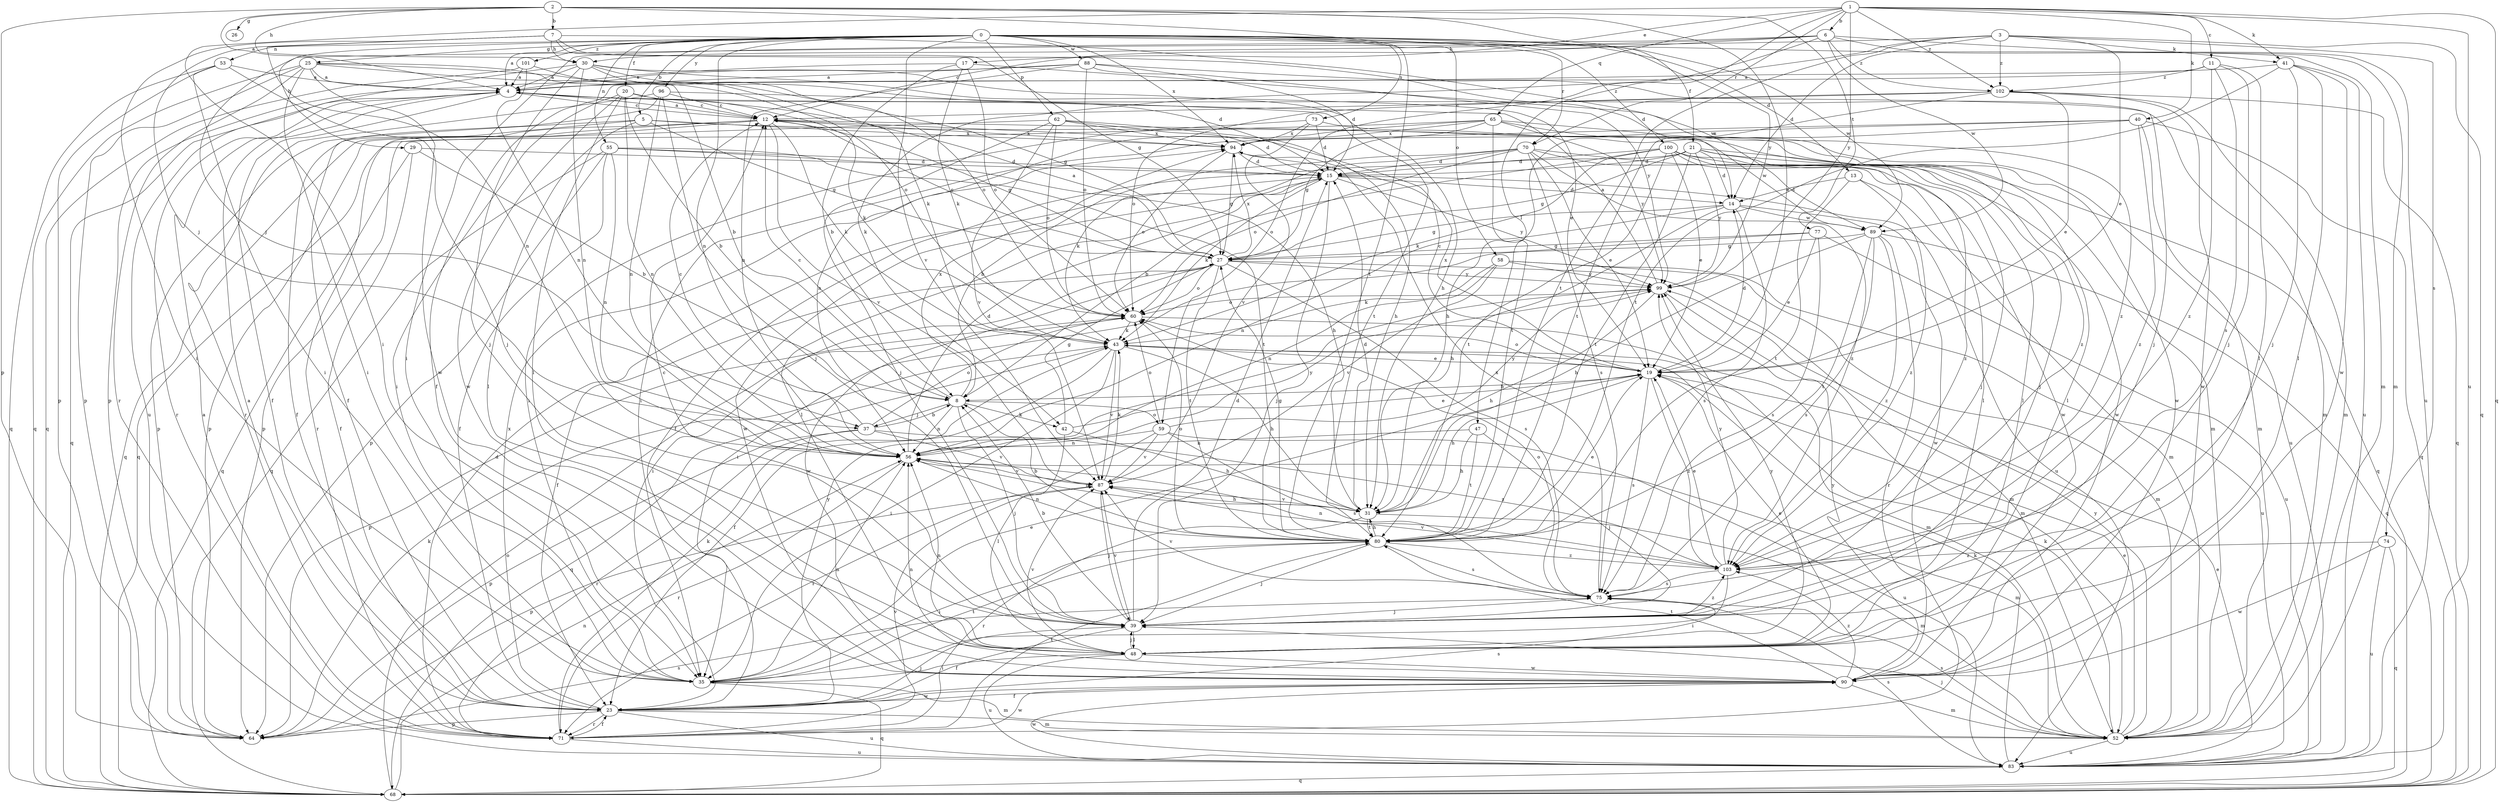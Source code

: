 strict digraph  {
0;
1;
2;
3;
4;
5;
6;
7;
8;
11;
12;
13;
14;
15;
17;
19;
20;
21;
23;
25;
26;
27;
29;
30;
31;
35;
37;
39;
40;
41;
42;
43;
47;
48;
52;
53;
55;
56;
58;
59;
60;
62;
64;
65;
68;
70;
71;
73;
74;
75;
77;
80;
83;
87;
88;
89;
90;
94;
96;
99;
100;
101;
102;
103;
0 -> 4  [label=a];
0 -> 5  [label=b];
0 -> 13  [label=d];
0 -> 20  [label=f];
0 -> 21  [label=f];
0 -> 25  [label=g];
0 -> 29  [label=h];
0 -> 52  [label=m];
0 -> 53  [label=n];
0 -> 55  [label=n];
0 -> 56  [label=n];
0 -> 58  [label=o];
0 -> 62  [label=p];
0 -> 70  [label=r];
0 -> 73  [label=s];
0 -> 87  [label=v];
0 -> 88  [label=w];
0 -> 89  [label=w];
0 -> 94  [label=x];
0 -> 96  [label=y];
0 -> 100  [label=z];
0 -> 101  [label=z];
1 -> 6  [label=b];
1 -> 11  [label=c];
1 -> 17  [label=e];
1 -> 35  [label=i];
1 -> 40  [label=k];
1 -> 41  [label=k];
1 -> 47  [label=l];
1 -> 65  [label=q];
1 -> 68  [label=q];
1 -> 70  [label=r];
1 -> 83  [label=u];
1 -> 99  [label=y];
1 -> 102  [label=z];
2 -> 4  [label=a];
2 -> 7  [label=b];
2 -> 19  [label=e];
2 -> 26  [label=g];
2 -> 30  [label=h];
2 -> 64  [label=p];
2 -> 77  [label=t];
2 -> 80  [label=t];
2 -> 99  [label=y];
3 -> 14  [label=d];
3 -> 19  [label=e];
3 -> 37  [label=j];
3 -> 41  [label=k];
3 -> 42  [label=k];
3 -> 68  [label=q];
3 -> 74  [label=s];
3 -> 80  [label=t];
3 -> 102  [label=z];
4 -> 12  [label=c];
4 -> 23  [label=f];
4 -> 52  [label=m];
4 -> 68  [label=q];
4 -> 71  [label=r];
5 -> 23  [label=f];
5 -> 27  [label=g];
5 -> 48  [label=l];
5 -> 52  [label=m];
5 -> 64  [label=p];
5 -> 94  [label=x];
6 -> 12  [label=c];
6 -> 30  [label=h];
6 -> 35  [label=i];
6 -> 52  [label=m];
6 -> 59  [label=o];
6 -> 83  [label=u];
6 -> 89  [label=w];
6 -> 102  [label=z];
7 -> 14  [label=d];
7 -> 27  [label=g];
7 -> 30  [label=h];
7 -> 35  [label=i];
7 -> 37  [label=j];
7 -> 56  [label=n];
7 -> 89  [label=w];
8 -> 12  [label=c];
8 -> 37  [label=j];
8 -> 39  [label=j];
8 -> 42  [label=k];
8 -> 56  [label=n];
8 -> 59  [label=o];
8 -> 94  [label=x];
11 -> 23  [label=f];
11 -> 39  [label=j];
11 -> 48  [label=l];
11 -> 75  [label=s];
11 -> 102  [label=z];
11 -> 103  [label=z];
12 -> 4  [label=a];
12 -> 27  [label=g];
12 -> 43  [label=k];
12 -> 64  [label=p];
12 -> 68  [label=q];
12 -> 71  [label=r];
12 -> 87  [label=v];
12 -> 89  [label=w];
12 -> 94  [label=x];
13 -> 14  [label=d];
13 -> 52  [label=m];
13 -> 80  [label=t];
13 -> 103  [label=z];
14 -> 27  [label=g];
14 -> 31  [label=h];
14 -> 56  [label=n];
14 -> 75  [label=s];
14 -> 89  [label=w];
14 -> 90  [label=w];
15 -> 14  [label=d];
15 -> 39  [label=j];
15 -> 43  [label=k];
15 -> 48  [label=l];
15 -> 83  [label=u];
15 -> 90  [label=w];
15 -> 99  [label=y];
17 -> 4  [label=a];
17 -> 8  [label=b];
17 -> 43  [label=k];
17 -> 60  [label=o];
17 -> 103  [label=z];
19 -> 8  [label=b];
19 -> 12  [label=c];
19 -> 14  [label=d];
19 -> 31  [label=h];
19 -> 60  [label=o];
19 -> 75  [label=s];
19 -> 94  [label=x];
19 -> 103  [label=z];
20 -> 8  [label=b];
20 -> 12  [label=c];
20 -> 35  [label=i];
20 -> 43  [label=k];
20 -> 48  [label=l];
20 -> 56  [label=n];
20 -> 90  [label=w];
21 -> 14  [label=d];
21 -> 15  [label=d];
21 -> 23  [label=f];
21 -> 27  [label=g];
21 -> 39  [label=j];
21 -> 48  [label=l];
21 -> 68  [label=q];
21 -> 80  [label=t];
21 -> 99  [label=y];
23 -> 4  [label=a];
23 -> 39  [label=j];
23 -> 52  [label=m];
23 -> 64  [label=p];
23 -> 71  [label=r];
23 -> 75  [label=s];
23 -> 83  [label=u];
23 -> 90  [label=w];
23 -> 94  [label=x];
23 -> 99  [label=y];
25 -> 4  [label=a];
25 -> 8  [label=b];
25 -> 27  [label=g];
25 -> 35  [label=i];
25 -> 60  [label=o];
25 -> 64  [label=p];
25 -> 68  [label=q];
25 -> 71  [label=r];
25 -> 90  [label=w];
27 -> 4  [label=a];
27 -> 12  [label=c];
27 -> 23  [label=f];
27 -> 35  [label=i];
27 -> 52  [label=m];
27 -> 60  [label=o];
27 -> 75  [label=s];
27 -> 80  [label=t];
27 -> 90  [label=w];
27 -> 94  [label=x];
27 -> 99  [label=y];
29 -> 8  [label=b];
29 -> 15  [label=d];
29 -> 23  [label=f];
29 -> 68  [label=q];
30 -> 4  [label=a];
30 -> 15  [label=d];
30 -> 19  [label=e];
30 -> 31  [label=h];
30 -> 39  [label=j];
30 -> 56  [label=n];
30 -> 60  [label=o];
30 -> 83  [label=u];
31 -> 15  [label=d];
31 -> 52  [label=m];
31 -> 56  [label=n];
31 -> 71  [label=r];
31 -> 80  [label=t];
31 -> 87  [label=v];
35 -> 19  [label=e];
35 -> 52  [label=m];
35 -> 56  [label=n];
35 -> 68  [label=q];
35 -> 80  [label=t];
37 -> 8  [label=b];
37 -> 12  [label=c];
37 -> 60  [label=o];
37 -> 64  [label=p];
37 -> 71  [label=r];
37 -> 87  [label=v];
37 -> 103  [label=z];
39 -> 8  [label=b];
39 -> 12  [label=c];
39 -> 15  [label=d];
39 -> 23  [label=f];
39 -> 48  [label=l];
39 -> 87  [label=v];
39 -> 103  [label=z];
40 -> 31  [label=h];
40 -> 35  [label=i];
40 -> 52  [label=m];
40 -> 68  [label=q];
40 -> 94  [label=x];
40 -> 103  [label=z];
41 -> 4  [label=a];
41 -> 39  [label=j];
41 -> 48  [label=l];
41 -> 80  [label=t];
41 -> 83  [label=u];
41 -> 90  [label=w];
42 -> 19  [label=e];
42 -> 27  [label=g];
42 -> 31  [label=h];
42 -> 48  [label=l];
43 -> 19  [label=e];
43 -> 23  [label=f];
43 -> 31  [label=h];
43 -> 35  [label=i];
43 -> 68  [label=q];
43 -> 87  [label=v];
47 -> 31  [label=h];
47 -> 39  [label=j];
47 -> 56  [label=n];
47 -> 80  [label=t];
48 -> 19  [label=e];
48 -> 35  [label=i];
48 -> 39  [label=j];
48 -> 56  [label=n];
48 -> 83  [label=u];
48 -> 87  [label=v];
48 -> 90  [label=w];
48 -> 99  [label=y];
52 -> 19  [label=e];
52 -> 39  [label=j];
52 -> 43  [label=k];
52 -> 75  [label=s];
52 -> 83  [label=u];
52 -> 99  [label=y];
53 -> 4  [label=a];
53 -> 35  [label=i];
53 -> 39  [label=j];
53 -> 64  [label=p];
53 -> 68  [label=q];
55 -> 15  [label=d];
55 -> 23  [label=f];
55 -> 31  [label=h];
55 -> 56  [label=n];
55 -> 64  [label=p];
55 -> 68  [label=q];
55 -> 80  [label=t];
56 -> 15  [label=d];
56 -> 52  [label=m];
56 -> 71  [label=r];
56 -> 87  [label=v];
56 -> 99  [label=y];
58 -> 43  [label=k];
58 -> 52  [label=m];
58 -> 56  [label=n];
58 -> 83  [label=u];
58 -> 87  [label=v];
58 -> 99  [label=y];
59 -> 56  [label=n];
59 -> 60  [label=o];
59 -> 71  [label=r];
59 -> 75  [label=s];
59 -> 83  [label=u];
59 -> 87  [label=v];
59 -> 99  [label=y];
60 -> 43  [label=k];
60 -> 52  [label=m];
60 -> 64  [label=p];
62 -> 15  [label=d];
62 -> 31  [label=h];
62 -> 39  [label=j];
62 -> 60  [label=o];
62 -> 68  [label=q];
62 -> 87  [label=v];
62 -> 94  [label=x];
64 -> 43  [label=k];
64 -> 75  [label=s];
65 -> 27  [label=g];
65 -> 56  [label=n];
65 -> 64  [label=p];
65 -> 80  [label=t];
65 -> 83  [label=u];
65 -> 90  [label=w];
65 -> 94  [label=x];
65 -> 99  [label=y];
68 -> 56  [label=n];
68 -> 60  [label=o];
70 -> 8  [label=b];
70 -> 15  [label=d];
70 -> 19  [label=e];
70 -> 43  [label=k];
70 -> 48  [label=l];
70 -> 60  [label=o];
70 -> 75  [label=s];
70 -> 90  [label=w];
70 -> 103  [label=z];
71 -> 4  [label=a];
71 -> 15  [label=d];
71 -> 23  [label=f];
71 -> 43  [label=k];
71 -> 80  [label=t];
71 -> 83  [label=u];
71 -> 87  [label=v];
71 -> 90  [label=w];
73 -> 15  [label=d];
73 -> 35  [label=i];
73 -> 87  [label=v];
73 -> 94  [label=x];
73 -> 103  [label=z];
74 -> 68  [label=q];
74 -> 83  [label=u];
74 -> 90  [label=w];
74 -> 103  [label=z];
75 -> 39  [label=j];
75 -> 60  [label=o];
75 -> 87  [label=v];
75 -> 94  [label=x];
77 -> 19  [label=e];
77 -> 27  [label=g];
77 -> 35  [label=i];
77 -> 75  [label=s];
77 -> 83  [label=u];
80 -> 8  [label=b];
80 -> 19  [label=e];
80 -> 27  [label=g];
80 -> 31  [label=h];
80 -> 35  [label=i];
80 -> 39  [label=j];
80 -> 56  [label=n];
80 -> 60  [label=o];
80 -> 75  [label=s];
80 -> 103  [label=z];
83 -> 19  [label=e];
83 -> 43  [label=k];
83 -> 68  [label=q];
83 -> 75  [label=s];
83 -> 90  [label=w];
87 -> 31  [label=h];
87 -> 39  [label=j];
87 -> 43  [label=k];
87 -> 64  [label=p];
88 -> 4  [label=a];
88 -> 15  [label=d];
88 -> 39  [label=j];
88 -> 56  [label=n];
88 -> 60  [label=o];
88 -> 64  [label=p];
88 -> 99  [label=y];
89 -> 27  [label=g];
89 -> 31  [label=h];
89 -> 68  [label=q];
89 -> 71  [label=r];
89 -> 75  [label=s];
89 -> 80  [label=t];
89 -> 103  [label=z];
90 -> 23  [label=f];
90 -> 52  [label=m];
90 -> 56  [label=n];
90 -> 80  [label=t];
90 -> 99  [label=y];
90 -> 103  [label=z];
94 -> 15  [label=d];
94 -> 27  [label=g];
94 -> 60  [label=o];
96 -> 12  [label=c];
96 -> 23  [label=f];
96 -> 39  [label=j];
96 -> 56  [label=n];
96 -> 71  [label=r];
96 -> 80  [label=t];
99 -> 4  [label=a];
99 -> 31  [label=h];
99 -> 52  [label=m];
99 -> 60  [label=o];
100 -> 8  [label=b];
100 -> 15  [label=d];
100 -> 19  [label=e];
100 -> 39  [label=j];
100 -> 43  [label=k];
100 -> 48  [label=l];
100 -> 80  [label=t];
100 -> 90  [label=w];
100 -> 103  [label=z];
101 -> 4  [label=a];
101 -> 43  [label=k];
101 -> 56  [label=n];
101 -> 68  [label=q];
102 -> 12  [label=c];
102 -> 19  [label=e];
102 -> 52  [label=m];
102 -> 60  [label=o];
102 -> 68  [label=q];
102 -> 80  [label=t];
102 -> 90  [label=w];
103 -> 19  [label=e];
103 -> 35  [label=i];
103 -> 56  [label=n];
103 -> 75  [label=s];
103 -> 87  [label=v];
103 -> 99  [label=y];
}
